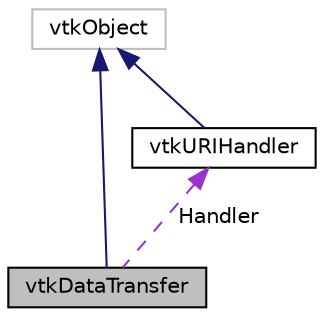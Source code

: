 digraph "vtkDataTransfer"
{
  bgcolor="transparent";
  edge [fontname="Helvetica",fontsize="10",labelfontname="Helvetica",labelfontsize="10"];
  node [fontname="Helvetica",fontsize="10",shape=record];
  Node2 [label="vtkDataTransfer",height=0.2,width=0.4,color="black", fillcolor="grey75", style="filled", fontcolor="black"];
  Node3 -> Node2 [dir="back",color="midnightblue",fontsize="10",style="solid",fontname="Helvetica"];
  Node3 [label="vtkObject",height=0.2,width=0.4,color="grey75"];
  Node4 -> Node2 [dir="back",color="darkorchid3",fontsize="10",style="dashed",label=" Handler" ,fontname="Helvetica"];
  Node4 [label="vtkURIHandler",height=0.2,width=0.4,color="black",URL="$classvtkURIHandler.html"];
  Node3 -> Node4 [dir="back",color="midnightblue",fontsize="10",style="solid",fontname="Helvetica"];
}
